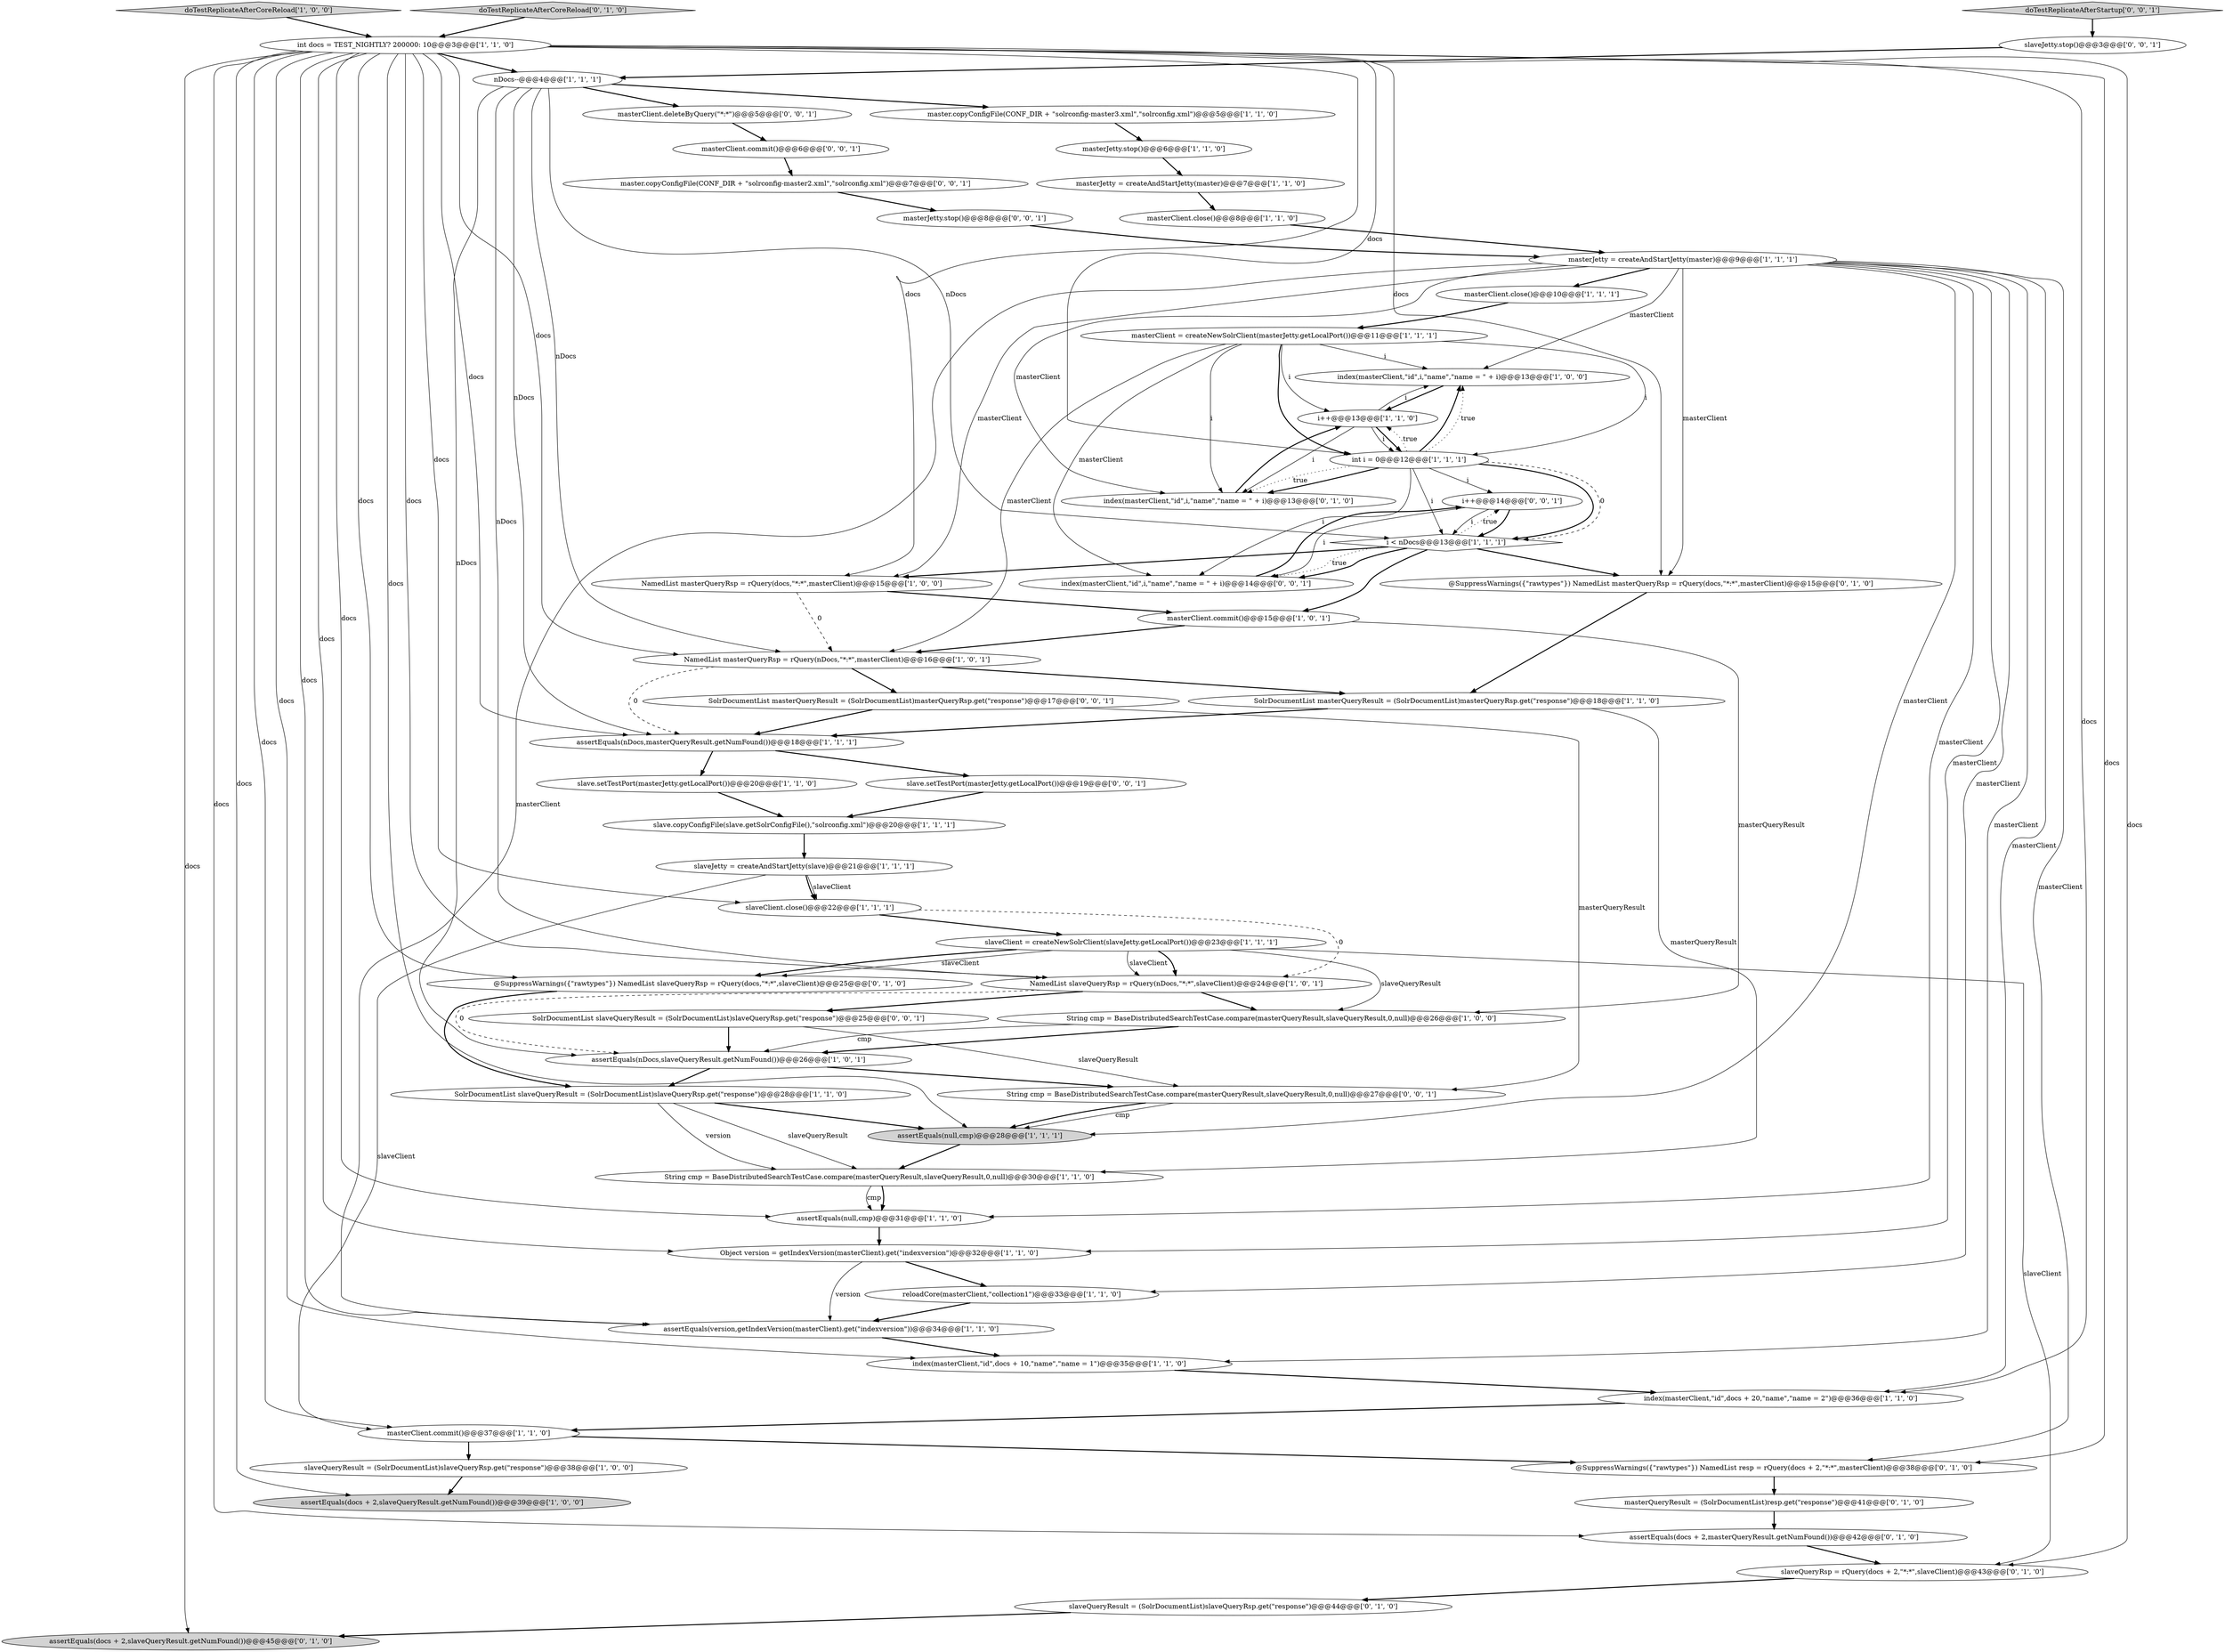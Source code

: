 digraph {
57 [style = filled, label = "masterClient.deleteByQuery(\"*:*\")@@@5@@@['0', '0', '1']", fillcolor = white, shape = ellipse image = "AAA0AAABBB3BBB"];
27 [style = filled, label = "assertEquals(nDocs,slaveQueryResult.getNumFound())@@@26@@@['1', '0', '1']", fillcolor = white, shape = ellipse image = "AAA0AAABBB1BBB"];
0 [style = filled, label = "index(masterClient,\"id\",i,\"name\",\"name = \" + i)@@@13@@@['1', '0', '0']", fillcolor = white, shape = ellipse image = "AAA0AAABBB1BBB"];
4 [style = filled, label = "master.copyConfigFile(CONF_DIR + \"solrconfig-master3.xml\",\"solrconfig.xml\")@@@5@@@['1', '1', '0']", fillcolor = white, shape = ellipse image = "AAA0AAABBB1BBB"];
18 [style = filled, label = "slave.setTestPort(masterJetty.getLocalPort())@@@20@@@['1', '1', '0']", fillcolor = white, shape = ellipse image = "AAA0AAABBB1BBB"];
29 [style = filled, label = "String cmp = BaseDistributedSearchTestCase.compare(masterQueryResult,slaveQueryResult,0,null)@@@26@@@['1', '0', '0']", fillcolor = white, shape = ellipse image = "AAA0AAABBB1BBB"];
15 [style = filled, label = "Object version = getIndexVersion(masterClient).get(\"indexversion\")@@@32@@@['1', '1', '0']", fillcolor = white, shape = ellipse image = "AAA0AAABBB1BBB"];
5 [style = filled, label = "slave.copyConfigFile(slave.getSolrConfigFile(),\"solrconfig.xml\")@@@20@@@['1', '1', '1']", fillcolor = white, shape = ellipse image = "AAA0AAABBB1BBB"];
36 [style = filled, label = "masterClient.commit()@@@15@@@['1', '0', '1']", fillcolor = white, shape = ellipse image = "AAA0AAABBB1BBB"];
26 [style = filled, label = "slaveClient = createNewSolrClient(slaveJetty.getLocalPort())@@@23@@@['1', '1', '1']", fillcolor = white, shape = ellipse image = "AAA0AAABBB1BBB"];
10 [style = filled, label = "assertEquals(null,cmp)@@@31@@@['1', '1', '0']", fillcolor = white, shape = ellipse image = "AAA0AAABBB1BBB"];
2 [style = filled, label = "masterClient.close()@@@8@@@['1', '1', '0']", fillcolor = white, shape = ellipse image = "AAA0AAABBB1BBB"];
50 [style = filled, label = "masterClient.commit()@@@6@@@['0', '0', '1']", fillcolor = white, shape = ellipse image = "AAA0AAABBB3BBB"];
7 [style = filled, label = "SolrDocumentList slaveQueryResult = (SolrDocumentList)slaveQueryRsp.get(\"response\")@@@28@@@['1', '1', '0']", fillcolor = white, shape = ellipse image = "AAA0AAABBB1BBB"];
19 [style = filled, label = "masterClient.commit()@@@37@@@['1', '1', '0']", fillcolor = white, shape = ellipse image = "AAA0AAABBB1BBB"];
42 [style = filled, label = "doTestReplicateAfterCoreReload['0', '1', '0']", fillcolor = lightgray, shape = diamond image = "AAA0AAABBB2BBB"];
9 [style = filled, label = "slaveJetty = createAndStartJetty(slave)@@@21@@@['1', '1', '1']", fillcolor = white, shape = ellipse image = "AAA0AAABBB1BBB"];
22 [style = filled, label = "masterJetty = createAndStartJetty(master)@@@7@@@['1', '1', '0']", fillcolor = white, shape = ellipse image = "AAA0AAABBB1BBB"];
28 [style = filled, label = "NamedList masterQueryRsp = rQuery(docs,\"*:*\",masterClient)@@@15@@@['1', '0', '0']", fillcolor = white, shape = ellipse image = "AAA0AAABBB1BBB"];
1 [style = filled, label = "slaveQueryResult = (SolrDocumentList)slaveQueryRsp.get(\"response\")@@@38@@@['1', '0', '0']", fillcolor = white, shape = ellipse image = "AAA0AAABBB1BBB"];
43 [style = filled, label = "@SuppressWarnings({\"rawtypes\"}) NamedList slaveQueryRsp = rQuery(docs,\"*:*\",slaveClient)@@@25@@@['0', '1', '0']", fillcolor = white, shape = ellipse image = "AAA0AAABBB2BBB"];
47 [style = filled, label = "@SuppressWarnings({\"rawtypes\"}) NamedList masterQueryRsp = rQuery(docs,\"*:*\",masterClient)@@@15@@@['0', '1', '0']", fillcolor = white, shape = ellipse image = "AAA0AAABBB2BBB"];
21 [style = filled, label = "assertEquals(docs + 2,slaveQueryResult.getNumFound())@@@39@@@['1', '0', '0']", fillcolor = lightgray, shape = ellipse image = "AAA0AAABBB1BBB"];
35 [style = filled, label = "i++@@@13@@@['1', '1', '0']", fillcolor = white, shape = ellipse image = "AAA0AAABBB1BBB"];
55 [style = filled, label = "String cmp = BaseDistributedSearchTestCase.compare(masterQueryResult,slaveQueryResult,0,null)@@@27@@@['0', '0', '1']", fillcolor = white, shape = ellipse image = "AAA0AAABBB3BBB"];
59 [style = filled, label = "masterJetty.stop()@@@8@@@['0', '0', '1']", fillcolor = white, shape = ellipse image = "AAA0AAABBB3BBB"];
11 [style = filled, label = "index(masterClient,\"id\",docs + 10,\"name\",\"name = 1\")@@@35@@@['1', '1', '0']", fillcolor = white, shape = ellipse image = "AAA0AAABBB1BBB"];
60 [style = filled, label = "slaveJetty.stop()@@@3@@@['0', '0', '1']", fillcolor = white, shape = ellipse image = "AAA0AAABBB3BBB"];
13 [style = filled, label = "int docs = TEST_NIGHTLY? 200000: 10@@@3@@@['1', '1', '0']", fillcolor = white, shape = ellipse image = "AAA0AAABBB1BBB"];
56 [style = filled, label = "doTestReplicateAfterStartup['0', '0', '1']", fillcolor = lightgray, shape = diamond image = "AAA0AAABBB3BBB"];
17 [style = filled, label = "assertEquals(null,cmp)@@@28@@@['1', '1', '1']", fillcolor = lightgray, shape = ellipse image = "AAA0AAABBB1BBB"];
37 [style = filled, label = "reloadCore(masterClient,\"collection1\")@@@33@@@['1', '1', '0']", fillcolor = white, shape = ellipse image = "AAA0AAABBB1BBB"];
20 [style = filled, label = "SolrDocumentList masterQueryResult = (SolrDocumentList)masterQueryRsp.get(\"response\")@@@18@@@['1', '1', '0']", fillcolor = white, shape = ellipse image = "AAA0AAABBB1BBB"];
46 [style = filled, label = "masterQueryResult = (SolrDocumentList)resp.get(\"response\")@@@41@@@['0', '1', '0']", fillcolor = white, shape = ellipse image = "AAA0AAABBB2BBB"];
45 [style = filled, label = "slaveQueryRsp = rQuery(docs + 2,\"*:*\",slaveClient)@@@43@@@['0', '1', '0']", fillcolor = white, shape = ellipse image = "AAA0AAABBB2BBB"];
34 [style = filled, label = "masterJetty = createAndStartJetty(master)@@@9@@@['1', '1', '1']", fillcolor = white, shape = ellipse image = "AAA0AAABBB1BBB"];
33 [style = filled, label = "slaveClient.close()@@@22@@@['1', '1', '1']", fillcolor = white, shape = ellipse image = "AAA0AAABBB1BBB"];
23 [style = filled, label = "masterClient = createNewSolrClient(masterJetty.getLocalPort())@@@11@@@['1', '1', '1']", fillcolor = white, shape = ellipse image = "AAA0AAABBB1BBB"];
31 [style = filled, label = "assertEquals(version,getIndexVersion(masterClient).get(\"indexversion\"))@@@34@@@['1', '1', '0']", fillcolor = white, shape = ellipse image = "AAA0AAABBB1BBB"];
40 [style = filled, label = "assertEquals(docs + 2,slaveQueryResult.getNumFound())@@@45@@@['0', '1', '0']", fillcolor = lightgray, shape = ellipse image = "AAA0AAABBB2BBB"];
58 [style = filled, label = "master.copyConfigFile(CONF_DIR + \"solrconfig-master2.xml\",\"solrconfig.xml\")@@@7@@@['0', '0', '1']", fillcolor = white, shape = ellipse image = "AAA0AAABBB3BBB"];
3 [style = filled, label = "String cmp = BaseDistributedSearchTestCase.compare(masterQueryResult,slaveQueryResult,0,null)@@@30@@@['1', '1', '0']", fillcolor = white, shape = ellipse image = "AAA0AAABBB1BBB"];
6 [style = filled, label = "i < nDocs@@@13@@@['1', '1', '1']", fillcolor = white, shape = diamond image = "AAA0AAABBB1BBB"];
48 [style = filled, label = "@SuppressWarnings({\"rawtypes\"}) NamedList resp = rQuery(docs + 2,\"*:*\",masterClient)@@@38@@@['0', '1', '0']", fillcolor = white, shape = ellipse image = "AAA0AAABBB2BBB"];
32 [style = filled, label = "NamedList masterQueryRsp = rQuery(nDocs,\"*:*\",masterClient)@@@16@@@['1', '0', '1']", fillcolor = white, shape = ellipse image = "AAA0AAABBB1BBB"];
53 [style = filled, label = "SolrDocumentList masterQueryResult = (SolrDocumentList)masterQueryRsp.get(\"response\")@@@17@@@['0', '0', '1']", fillcolor = white, shape = ellipse image = "AAA0AAABBB3BBB"];
8 [style = filled, label = "masterJetty.stop()@@@6@@@['1', '1', '0']", fillcolor = white, shape = ellipse image = "AAA0AAABBB1BBB"];
24 [style = filled, label = "int i = 0@@@12@@@['1', '1', '1']", fillcolor = white, shape = ellipse image = "AAA0AAABBB1BBB"];
41 [style = filled, label = "slaveQueryResult = (SolrDocumentList)slaveQueryRsp.get(\"response\")@@@44@@@['0', '1', '0']", fillcolor = white, shape = ellipse image = "AAA0AAABBB2BBB"];
49 [style = filled, label = "SolrDocumentList slaveQueryResult = (SolrDocumentList)slaveQueryRsp.get(\"response\")@@@25@@@['0', '0', '1']", fillcolor = white, shape = ellipse image = "AAA0AAABBB3BBB"];
30 [style = filled, label = "doTestReplicateAfterCoreReload['1', '0', '0']", fillcolor = lightgray, shape = diamond image = "AAA0AAABBB1BBB"];
16 [style = filled, label = "masterClient.close()@@@10@@@['1', '1', '1']", fillcolor = white, shape = ellipse image = "AAA0AAABBB1BBB"];
51 [style = filled, label = "slave.setTestPort(masterJetty.getLocalPort())@@@19@@@['0', '0', '1']", fillcolor = white, shape = ellipse image = "AAA0AAABBB3BBB"];
39 [style = filled, label = "assertEquals(docs + 2,masterQueryResult.getNumFound())@@@42@@@['0', '1', '0']", fillcolor = white, shape = ellipse image = "AAA0AAABBB2BBB"];
44 [style = filled, label = "index(masterClient,\"id\",i,\"name\",\"name = \" + i)@@@13@@@['0', '1', '0']", fillcolor = white, shape = ellipse image = "AAA0AAABBB2BBB"];
54 [style = filled, label = "index(masterClient,\"id\",i,\"name\",\"name = \" + i)@@@14@@@['0', '0', '1']", fillcolor = white, shape = ellipse image = "AAA0AAABBB3BBB"];
38 [style = filled, label = "assertEquals(nDocs,masterQueryResult.getNumFound())@@@18@@@['1', '1', '1']", fillcolor = white, shape = ellipse image = "AAA0AAABBB1BBB"];
25 [style = filled, label = "NamedList slaveQueryRsp = rQuery(nDocs,\"*:*\",slaveClient)@@@24@@@['1', '0', '1']", fillcolor = white, shape = ellipse image = "AAA0AAABBB1BBB"];
52 [style = filled, label = "i++@@@14@@@['0', '0', '1']", fillcolor = white, shape = ellipse image = "AAA0AAABBB3BBB"];
14 [style = filled, label = "index(masterClient,\"id\",docs + 20,\"name\",\"name = 2\")@@@36@@@['1', '1', '0']", fillcolor = white, shape = ellipse image = "AAA0AAABBB1BBB"];
12 [style = filled, label = "nDocs--@@@4@@@['1', '1', '1']", fillcolor = white, shape = ellipse image = "AAA0AAABBB1BBB"];
24->52 [style = solid, label="i"];
3->10 [style = bold, label=""];
34->0 [style = solid, label="masterClient"];
12->38 [style = solid, label="nDocs"];
27->7 [style = bold, label=""];
13->25 [style = solid, label="docs"];
13->31 [style = solid, label="docs"];
12->32 [style = solid, label="nDocs"];
30->13 [style = bold, label=""];
2->34 [style = bold, label=""];
45->41 [style = bold, label=""];
4->8 [style = bold, label=""];
14->19 [style = bold, label=""];
17->3 [style = bold, label=""];
34->14 [style = solid, label="masterClient"];
24->54 [style = solid, label="i"];
26->25 [style = bold, label=""];
13->12 [style = bold, label=""];
32->38 [style = dashed, label="0"];
23->35 [style = solid, label="i"];
16->23 [style = bold, label=""];
25->49 [style = bold, label=""];
49->55 [style = solid, label="slaveQueryResult"];
27->55 [style = bold, label=""];
13->48 [style = solid, label="docs"];
13->19 [style = solid, label="docs"];
60->12 [style = bold, label=""];
10->15 [style = bold, label=""];
47->20 [style = bold, label=""];
29->27 [style = solid, label="cmp"];
43->7 [style = bold, label=""];
15->31 [style = solid, label="version"];
13->17 [style = solid, label="docs"];
13->32 [style = solid, label="docs"];
58->59 [style = bold, label=""];
34->15 [style = solid, label="masterClient"];
35->24 [style = solid, label="i"];
59->34 [style = bold, label=""];
34->31 [style = solid, label="masterClient"];
20->3 [style = solid, label="masterQueryResult"];
24->44 [style = bold, label=""];
41->40 [style = bold, label=""];
34->37 [style = solid, label="masterClient"];
37->31 [style = bold, label=""];
38->18 [style = bold, label=""];
13->40 [style = solid, label="docs"];
32->53 [style = bold, label=""];
26->25 [style = solid, label="slaveClient"];
23->24 [style = solid, label="i"];
24->35 [style = dotted, label="true"];
24->0 [style = bold, label=""];
6->52 [style = dotted, label="true"];
28->32 [style = dashed, label="0"];
13->28 [style = solid, label="docs"];
13->47 [style = solid, label="docs"];
32->20 [style = bold, label=""];
46->39 [style = bold, label=""];
53->38 [style = bold, label=""];
8->22 [style = bold, label=""];
34->11 [style = solid, label="masterClient"];
6->54 [style = bold, label=""];
33->25 [style = dashed, label="0"];
12->27 [style = solid, label="nDocs"];
19->48 [style = bold, label=""];
6->36 [style = bold, label=""];
26->45 [style = solid, label="slaveClient"];
6->54 [style = dotted, label="true"];
35->44 [style = solid, label="i"];
13->11 [style = solid, label="docs"];
3->10 [style = solid, label="cmp"];
38->51 [style = bold, label=""];
57->50 [style = bold, label=""];
22->2 [style = bold, label=""];
13->15 [style = solid, label="docs"];
12->57 [style = bold, label=""];
25->27 [style = dashed, label="0"];
29->27 [style = bold, label=""];
31->11 [style = bold, label=""];
36->29 [style = solid, label="masterQueryResult"];
34->10 [style = solid, label="masterClient"];
6->28 [style = bold, label=""];
26->43 [style = solid, label="slaveClient"];
52->6 [style = bold, label=""];
12->4 [style = bold, label=""];
23->44 [style = solid, label="i"];
42->13 [style = bold, label=""];
13->24 [style = solid, label="docs"];
34->47 [style = solid, label="masterClient"];
24->44 [style = dotted, label="true"];
7->3 [style = solid, label="version"];
52->54 [style = solid, label="i"];
54->52 [style = bold, label=""];
11->14 [style = bold, label=""];
34->17 [style = solid, label="masterClient"];
56->60 [style = bold, label=""];
39->45 [style = bold, label=""];
13->38 [style = solid, label="docs"];
55->17 [style = solid, label="cmp"];
12->25 [style = solid, label="nDocs"];
50->58 [style = bold, label=""];
26->29 [style = solid, label="slaveQueryResult"];
53->55 [style = solid, label="masterQueryResult"];
36->32 [style = bold, label=""];
7->17 [style = bold, label=""];
13->45 [style = solid, label="docs"];
34->44 [style = solid, label="masterClient"];
24->6 [style = bold, label=""];
35->24 [style = bold, label=""];
13->10 [style = solid, label="docs"];
55->17 [style = bold, label=""];
23->0 [style = solid, label="i"];
13->43 [style = solid, label="docs"];
26->43 [style = bold, label=""];
51->5 [style = bold, label=""];
49->27 [style = bold, label=""];
34->28 [style = solid, label="masterClient"];
34->48 [style = solid, label="masterClient"];
25->29 [style = bold, label=""];
13->21 [style = solid, label="docs"];
0->35 [style = bold, label=""];
19->1 [style = bold, label=""];
15->37 [style = bold, label=""];
24->0 [style = dotted, label="true"];
23->24 [style = bold, label=""];
9->33 [style = solid, label="slaveClient"];
1->21 [style = bold, label=""];
13->33 [style = solid, label="docs"];
9->19 [style = solid, label="slaveClient"];
18->5 [style = bold, label=""];
6->47 [style = bold, label=""];
13->39 [style = solid, label="docs"];
5->9 [style = bold, label=""];
24->6 [style = dashed, label="0"];
44->35 [style = bold, label=""];
23->32 [style = solid, label="masterClient"];
12->6 [style = solid, label="nDocs"];
9->33 [style = bold, label=""];
28->36 [style = bold, label=""];
23->54 [style = solid, label="masterClient"];
13->14 [style = solid, label="docs"];
35->0 [style = solid, label="i"];
24->6 [style = solid, label="i"];
34->16 [style = bold, label=""];
48->46 [style = bold, label=""];
20->38 [style = bold, label=""];
7->3 [style = solid, label="slaveQueryResult"];
52->6 [style = solid, label="i"];
33->26 [style = bold, label=""];
}
